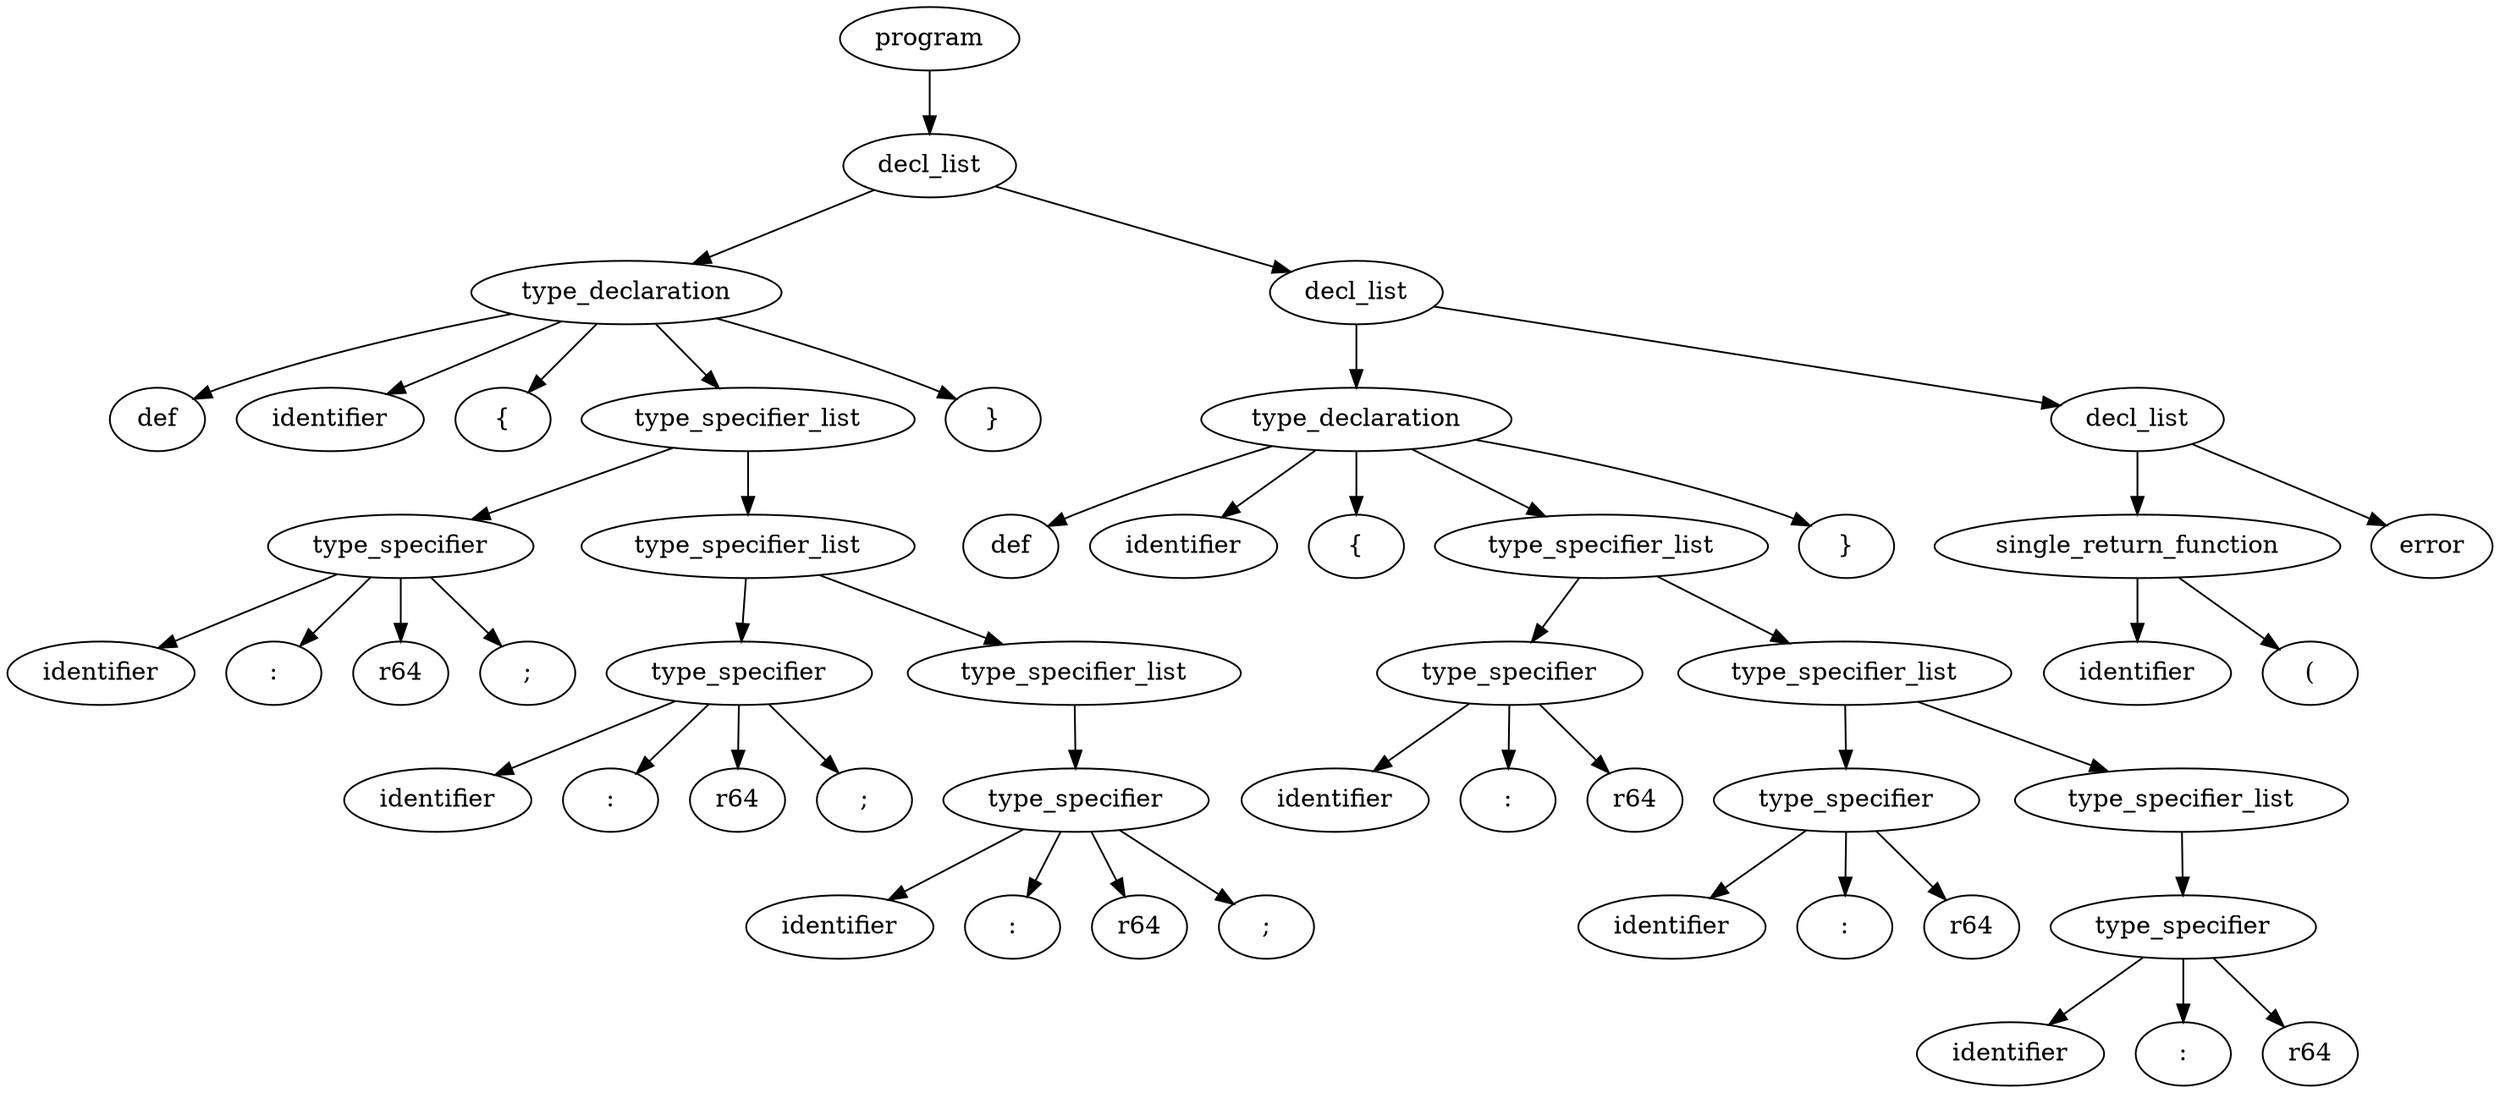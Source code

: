 digraph ast
{
node1 [label="program"];
node1 -> node2;
node2 [label="decl_list"];
node2 -> node3;
node3 [label="type_declaration"];
node3 -> node4;
node4 [label="def"];
node3 -> node5;
node5 [label="identifier"];
node3 -> node6;
node6 [label="{"];
node3 -> node7;
node7 [label="type_specifier_list"];
node7 -> node8;
node8 [label="type_specifier"];
node8 -> node9;
node9 [label="identifier"];
node8 -> node10;
node10 [label=":"];
node8 -> node11;
node11 [label="r64"];
node8 -> node12;
node12 [label=";"];
node7 -> node13;
node13 [label="type_specifier_list"];
node13 -> node14;
node14 [label="type_specifier"];
node14 -> node15;
node15 [label="identifier"];
node14 -> node16;
node16 [label=":"];
node14 -> node17;
node17 [label="r64"];
node14 -> node18;
node18 [label=";"];
node13 -> node19;
node19 [label="type_specifier_list"];
node19 -> node20;
node20 [label="type_specifier"];
node20 -> node21;
node21 [label="identifier"];
node20 -> node22;
node22 [label=":"];
node20 -> node23;
node23 [label="r64"];
node20 -> node24;
node24 [label=";"];
node3 -> node25;
node25 [label="}"];
node2 -> node26;
node26 [label="decl_list"];
node26 -> node27;
node27 [label="type_declaration"];
node27 -> node28;
node28 [label="def"];
node27 -> node29;
node29 [label="identifier"];
node27 -> node30;
node30 [label="{"];
node27 -> node31;
node31 [label="type_specifier_list"];
node31 -> node32;
node32 [label="type_specifier"];
node32 -> node33;
node33 [label="identifier"];
node32 -> node34;
node34 [label=":"];
node32 -> node35;
node35 [label="r64"];
node31 -> node36;
node36 [label="type_specifier_list"];
node36 -> node37;
node37 [label="type_specifier"];
node37 -> node38;
node38 [label="identifier"];
node37 -> node39;
node39 [label=":"];
node37 -> node40;
node40 [label="r64"];
node36 -> node41;
node41 [label="type_specifier_list"];
node41 -> node42;
node42 [label="type_specifier"];
node42 -> node43;
node43 [label="identifier"];
node42 -> node44;
node44 [label=":"];
node42 -> node45;
node45 [label="r64"];
node27 -> node46;
node46 [label="}"];
node26 -> node47;
node47 [label="decl_list"];
node47 -> node48;
node48 [label="single_return_function"];
node48 -> node49;
node49 [label="identifier"];
node48 -> node50;
node50 [label="("];
node47 -> node51;
node51 [label="error"];
}
